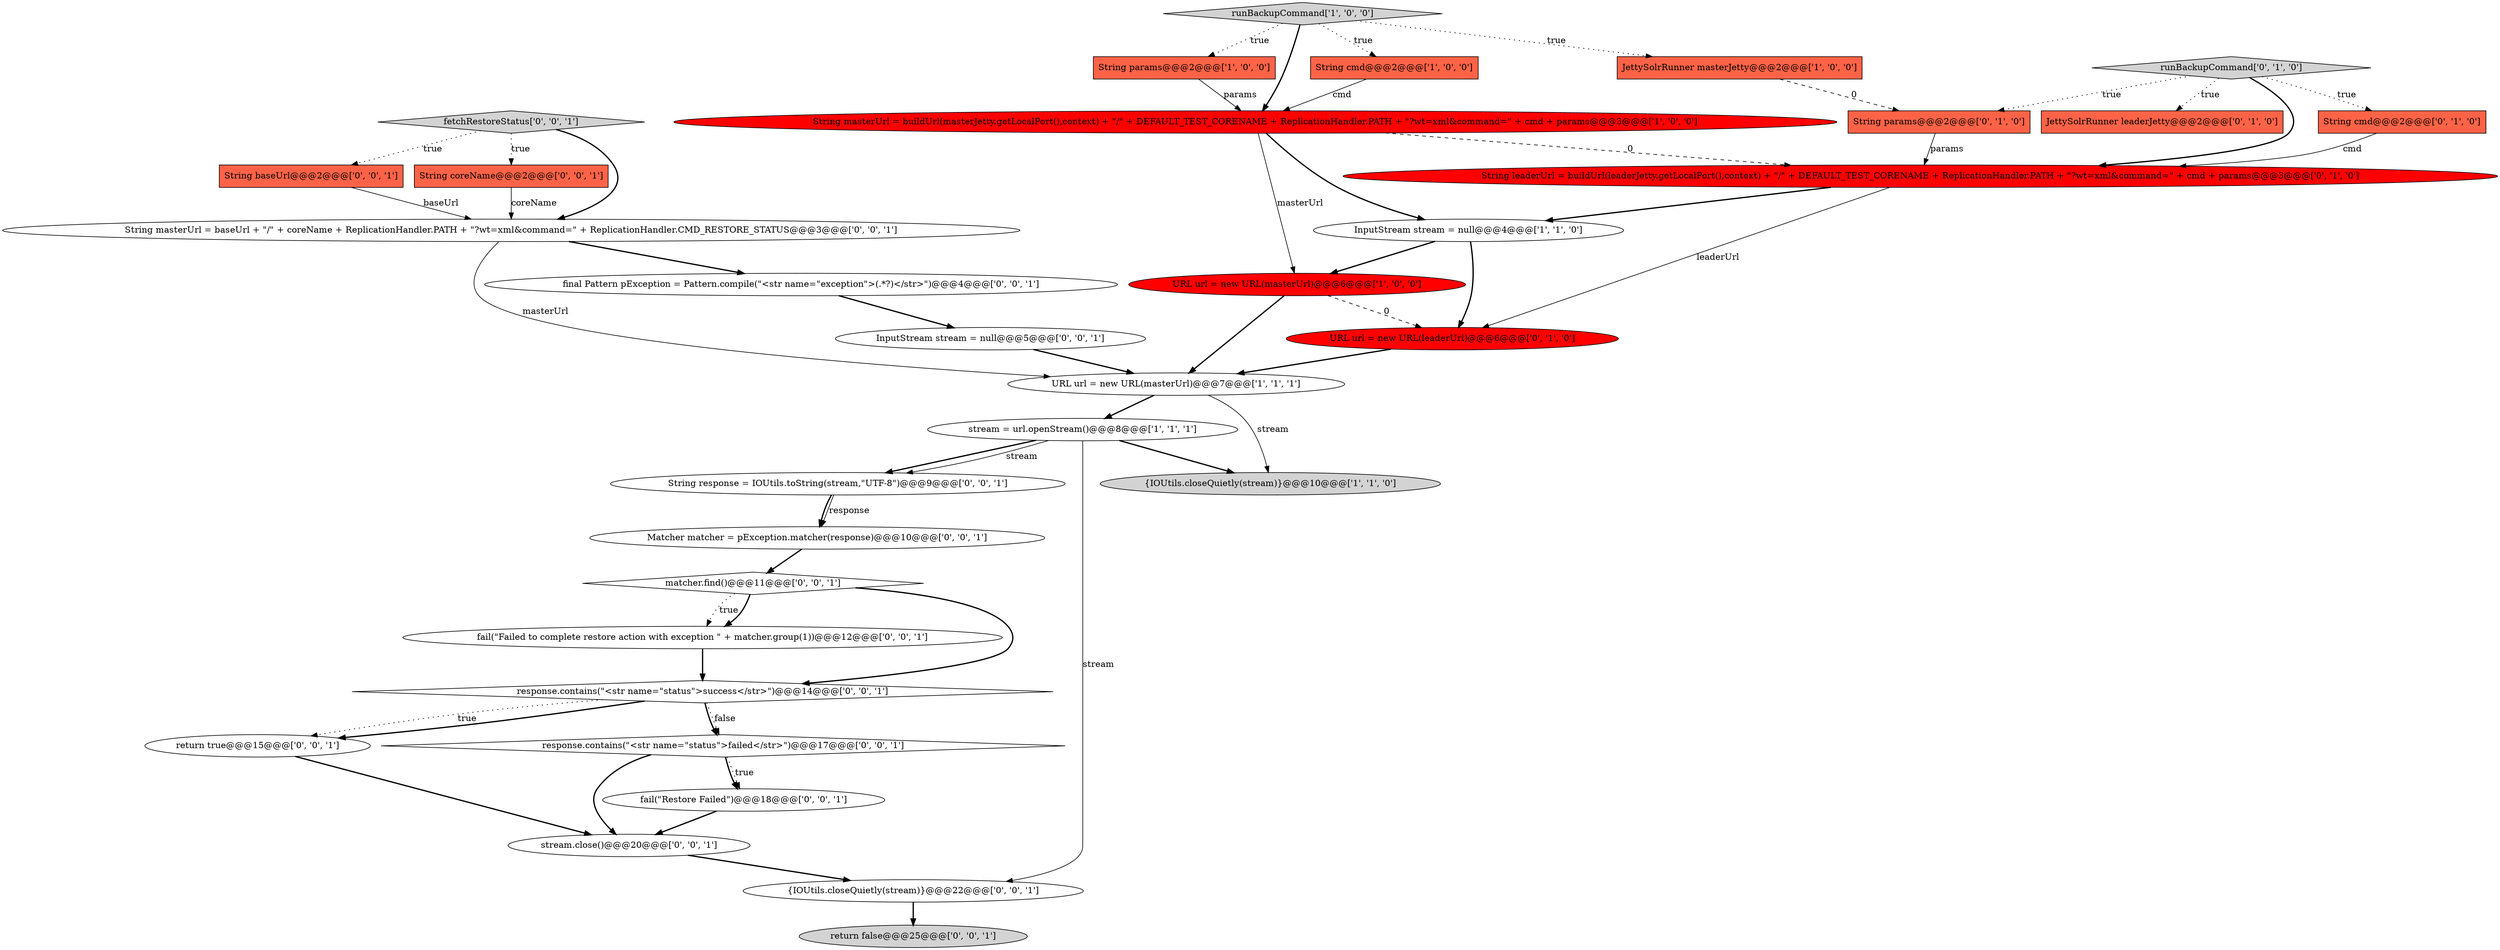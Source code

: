 digraph {
29 [style = filled, label = "return true@@@15@@@['0', '0', '1']", fillcolor = white, shape = ellipse image = "AAA0AAABBB3BBB"];
4 [style = filled, label = "stream = url.openStream()@@@8@@@['1', '1', '1']", fillcolor = white, shape = ellipse image = "AAA0AAABBB1BBB"];
31 [style = filled, label = "fetchRestoreStatus['0', '0', '1']", fillcolor = lightgray, shape = diamond image = "AAA0AAABBB3BBB"];
5 [style = filled, label = "String cmd@@@2@@@['1', '0', '0']", fillcolor = tomato, shape = box image = "AAA0AAABBB1BBB"];
17 [style = filled, label = "Matcher matcher = pException.matcher(response)@@@10@@@['0', '0', '1']", fillcolor = white, shape = ellipse image = "AAA0AAABBB3BBB"];
25 [style = filled, label = "String masterUrl = baseUrl + \"/\" + coreName + ReplicationHandler.PATH + \"?wt=xml&command=\" + ReplicationHandler.CMD_RESTORE_STATUS@@@3@@@['0', '0', '1']", fillcolor = white, shape = ellipse image = "AAA0AAABBB3BBB"];
23 [style = filled, label = "{IOUtils.closeQuietly(stream)}@@@22@@@['0', '0', '1']", fillcolor = white, shape = ellipse image = "AAA0AAABBB3BBB"];
13 [style = filled, label = "JettySolrRunner leaderJetty@@@2@@@['0', '1', '0']", fillcolor = tomato, shape = box image = "AAA0AAABBB2BBB"];
11 [style = filled, label = "String leaderUrl = buildUrl(leaderJetty.getLocalPort(),context) + \"/\" + DEFAULT_TEST_CORENAME + ReplicationHandler.PATH + \"?wt=xml&command=\" + cmd + params@@@3@@@['0', '1', '0']", fillcolor = red, shape = ellipse image = "AAA1AAABBB2BBB"];
8 [style = filled, label = "JettySolrRunner masterJetty@@@2@@@['1', '0', '0']", fillcolor = tomato, shape = box image = "AAA1AAABBB1BBB"];
15 [style = filled, label = "URL url = new URL(leaderUrl)@@@6@@@['0', '1', '0']", fillcolor = red, shape = ellipse image = "AAA1AAABBB2BBB"];
3 [style = filled, label = "{IOUtils.closeQuietly(stream)}@@@10@@@['1', '1', '0']", fillcolor = lightgray, shape = ellipse image = "AAA0AAABBB1BBB"];
0 [style = filled, label = "runBackupCommand['1', '0', '0']", fillcolor = lightgray, shape = diamond image = "AAA0AAABBB1BBB"];
26 [style = filled, label = "String response = IOUtils.toString(stream,\"UTF-8\")@@@9@@@['0', '0', '1']", fillcolor = white, shape = ellipse image = "AAA0AAABBB3BBB"];
22 [style = filled, label = "fail(\"Restore Failed\")@@@18@@@['0', '0', '1']", fillcolor = white, shape = ellipse image = "AAA0AAABBB3BBB"];
6 [style = filled, label = "String params@@@2@@@['1', '0', '0']", fillcolor = tomato, shape = box image = "AAA0AAABBB1BBB"];
21 [style = filled, label = "return false@@@25@@@['0', '0', '1']", fillcolor = lightgray, shape = ellipse image = "AAA0AAABBB3BBB"];
1 [style = filled, label = "URL url = new URL(masterUrl)@@@7@@@['1', '1', '1']", fillcolor = white, shape = ellipse image = "AAA0AAABBB1BBB"];
18 [style = filled, label = "response.contains(\"<str name=\"status\">failed</str>\")@@@17@@@['0', '0', '1']", fillcolor = white, shape = diamond image = "AAA0AAABBB3BBB"];
30 [style = filled, label = "String baseUrl@@@2@@@['0', '0', '1']", fillcolor = tomato, shape = box image = "AAA0AAABBB3BBB"];
19 [style = filled, label = "stream.close()@@@20@@@['0', '0', '1']", fillcolor = white, shape = ellipse image = "AAA0AAABBB3BBB"];
28 [style = filled, label = "fail(\"Failed to complete restore action with exception \" + matcher.group(1))@@@12@@@['0', '0', '1']", fillcolor = white, shape = ellipse image = "AAA0AAABBB3BBB"];
27 [style = filled, label = "final Pattern pException = Pattern.compile(\"<str name=\"exception\">(.*?)</str>\")@@@4@@@['0', '0', '1']", fillcolor = white, shape = ellipse image = "AAA0AAABBB3BBB"];
14 [style = filled, label = "String params@@@2@@@['0', '1', '0']", fillcolor = tomato, shape = box image = "AAA1AAABBB2BBB"];
9 [style = filled, label = "String masterUrl = buildUrl(masterJetty.getLocalPort(),context) + \"/\" + DEFAULT_TEST_CORENAME + ReplicationHandler.PATH + \"?wt=xml&command=\" + cmd + params@@@3@@@['1', '0', '0']", fillcolor = red, shape = ellipse image = "AAA1AAABBB1BBB"];
7 [style = filled, label = "URL url = new URL(masterUrl)@@@6@@@['1', '0', '0']", fillcolor = red, shape = ellipse image = "AAA1AAABBB1BBB"];
2 [style = filled, label = "InputStream stream = null@@@4@@@['1', '1', '0']", fillcolor = white, shape = ellipse image = "AAA0AAABBB1BBB"];
12 [style = filled, label = "String cmd@@@2@@@['0', '1', '0']", fillcolor = tomato, shape = box image = "AAA0AAABBB2BBB"];
24 [style = filled, label = "InputStream stream = null@@@5@@@['0', '0', '1']", fillcolor = white, shape = ellipse image = "AAA0AAABBB3BBB"];
32 [style = filled, label = "matcher.find()@@@11@@@['0', '0', '1']", fillcolor = white, shape = diamond image = "AAA0AAABBB3BBB"];
20 [style = filled, label = "String coreName@@@2@@@['0', '0', '1']", fillcolor = tomato, shape = box image = "AAA0AAABBB3BBB"];
10 [style = filled, label = "runBackupCommand['0', '1', '0']", fillcolor = lightgray, shape = diamond image = "AAA0AAABBB2BBB"];
16 [style = filled, label = "response.contains(\"<str name=\"status\">success</str>\")@@@14@@@['0', '0', '1']", fillcolor = white, shape = diamond image = "AAA0AAABBB3BBB"];
4->3 [style = bold, label=""];
1->4 [style = bold, label=""];
0->9 [style = bold, label=""];
10->12 [style = dotted, label="true"];
16->18 [style = bold, label=""];
7->1 [style = bold, label=""];
31->25 [style = bold, label=""];
0->5 [style = dotted, label="true"];
32->28 [style = dotted, label="true"];
26->17 [style = bold, label=""];
22->19 [style = bold, label=""];
9->2 [style = bold, label=""];
20->25 [style = solid, label="coreName"];
16->18 [style = dotted, label="false"];
4->23 [style = solid, label="stream"];
16->29 [style = bold, label=""];
18->19 [style = bold, label=""];
4->26 [style = bold, label=""];
6->9 [style = solid, label="params"];
26->17 [style = solid, label="response"];
25->1 [style = solid, label="masterUrl"];
17->32 [style = bold, label=""];
32->16 [style = bold, label=""];
8->14 [style = dashed, label="0"];
0->6 [style = dotted, label="true"];
5->9 [style = solid, label="cmd"];
28->16 [style = bold, label=""];
31->20 [style = dotted, label="true"];
11->2 [style = bold, label=""];
9->7 [style = solid, label="masterUrl"];
10->14 [style = dotted, label="true"];
0->8 [style = dotted, label="true"];
25->27 [style = bold, label=""];
31->30 [style = dotted, label="true"];
18->22 [style = bold, label=""];
10->11 [style = bold, label=""];
29->19 [style = bold, label=""];
1->3 [style = solid, label="stream"];
23->21 [style = bold, label=""];
10->13 [style = dotted, label="true"];
15->1 [style = bold, label=""];
30->25 [style = solid, label="baseUrl"];
19->23 [style = bold, label=""];
2->15 [style = bold, label=""];
12->11 [style = solid, label="cmd"];
14->11 [style = solid, label="params"];
7->15 [style = dashed, label="0"];
9->11 [style = dashed, label="0"];
27->24 [style = bold, label=""];
2->7 [style = bold, label=""];
24->1 [style = bold, label=""];
11->15 [style = solid, label="leaderUrl"];
16->29 [style = dotted, label="true"];
32->28 [style = bold, label=""];
4->26 [style = solid, label="stream"];
18->22 [style = dotted, label="true"];
}

